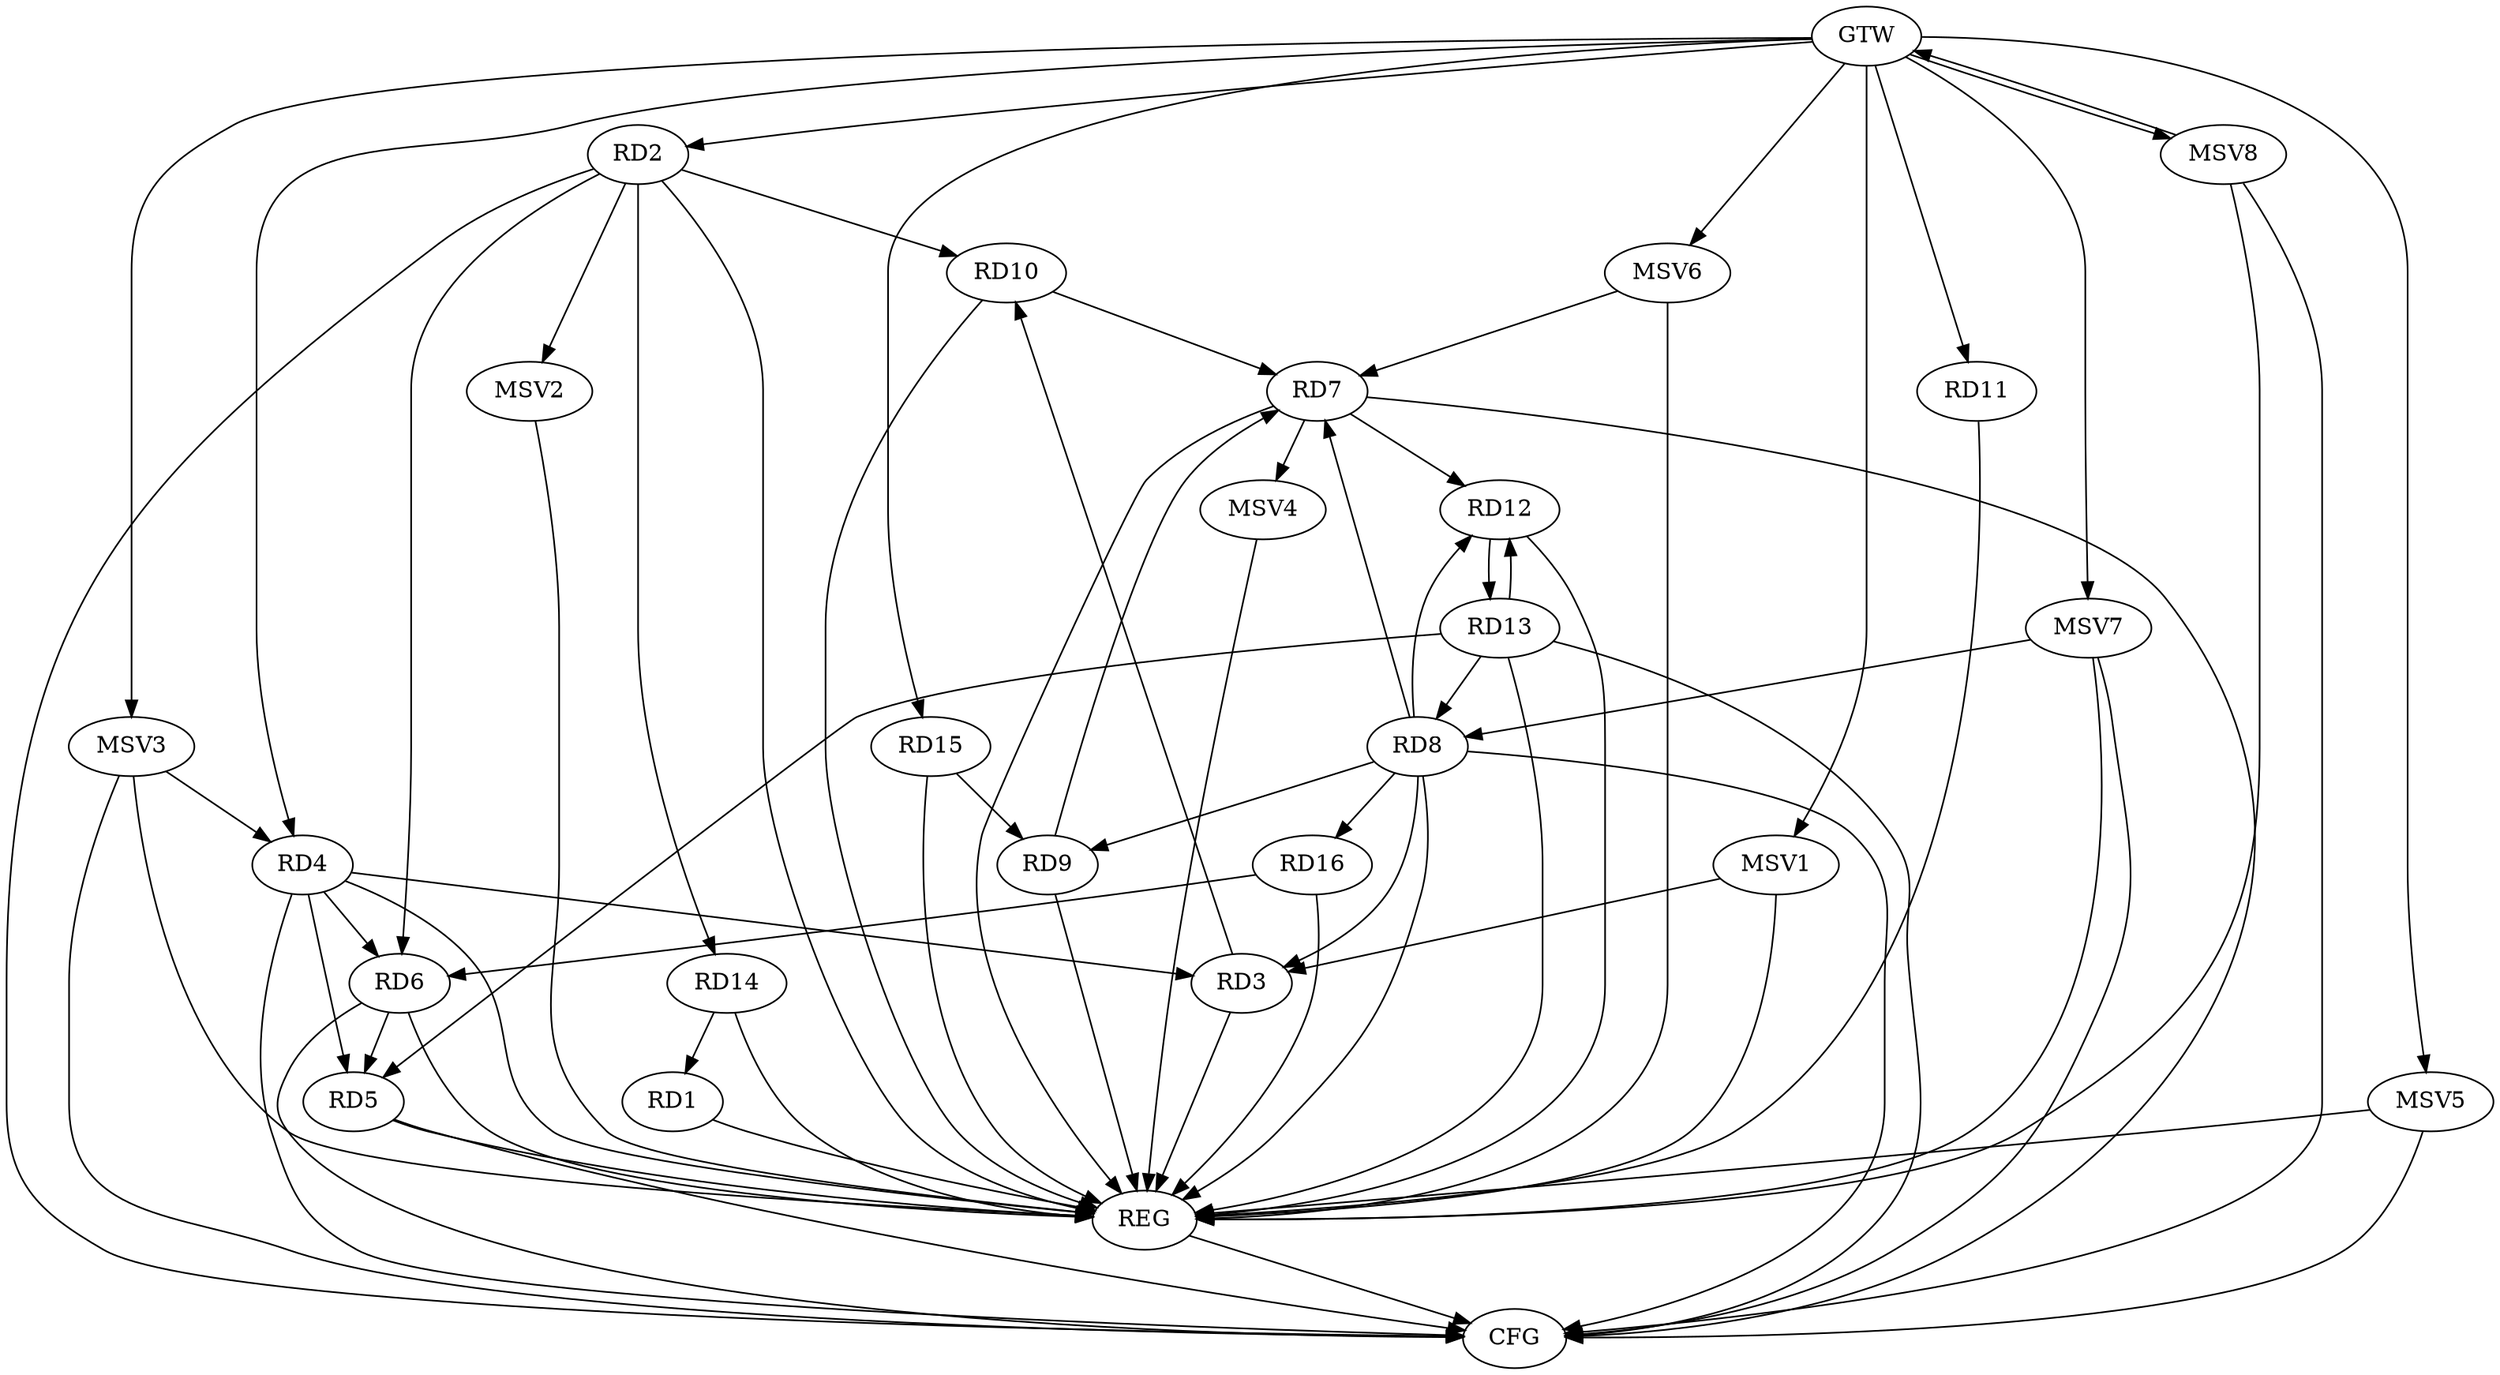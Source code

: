 strict digraph G {
  RD1 [ label="RD1" ];
  RD2 [ label="RD2" ];
  RD3 [ label="RD3" ];
  RD4 [ label="RD4" ];
  RD5 [ label="RD5" ];
  RD6 [ label="RD6" ];
  RD7 [ label="RD7" ];
  RD8 [ label="RD8" ];
  RD9 [ label="RD9" ];
  RD10 [ label="RD10" ];
  RD11 [ label="RD11" ];
  RD12 [ label="RD12" ];
  RD13 [ label="RD13" ];
  RD14 [ label="RD14" ];
  RD15 [ label="RD15" ];
  RD16 [ label="RD16" ];
  GTW [ label="GTW" ];
  REG [ label="REG" ];
  CFG [ label="CFG" ];
  MSV1 [ label="MSV1" ];
  MSV2 [ label="MSV2" ];
  MSV3 [ label="MSV3" ];
  MSV4 [ label="MSV4" ];
  MSV5 [ label="MSV5" ];
  MSV6 [ label="MSV6" ];
  MSV7 [ label="MSV7" ];
  MSV8 [ label="MSV8" ];
  RD14 -> RD1;
  RD2 -> RD6;
  RD2 -> RD10;
  RD2 -> RD14;
  RD4 -> RD3;
  RD8 -> RD3;
  RD3 -> RD10;
  RD4 -> RD5;
  RD4 -> RD6;
  RD6 -> RD5;
  RD13 -> RD5;
  RD16 -> RD6;
  RD8 -> RD7;
  RD9 -> RD7;
  RD10 -> RD7;
  RD7 -> RD12;
  RD8 -> RD9;
  RD8 -> RD12;
  RD13 -> RD8;
  RD8 -> RD16;
  RD15 -> RD9;
  RD12 -> RD13;
  RD13 -> RD12;
  GTW -> RD2;
  GTW -> RD4;
  GTW -> RD11;
  GTW -> RD15;
  RD1 -> REG;
  RD2 -> REG;
  RD3 -> REG;
  RD4 -> REG;
  RD5 -> REG;
  RD6 -> REG;
  RD7 -> REG;
  RD8 -> REG;
  RD9 -> REG;
  RD10 -> REG;
  RD11 -> REG;
  RD12 -> REG;
  RD13 -> REG;
  RD14 -> REG;
  RD15 -> REG;
  RD16 -> REG;
  RD5 -> CFG;
  RD7 -> CFG;
  RD8 -> CFG;
  RD2 -> CFG;
  RD6 -> CFG;
  RD4 -> CFG;
  RD13 -> CFG;
  REG -> CFG;
  MSV1 -> RD3;
  GTW -> MSV1;
  MSV1 -> REG;
  RD2 -> MSV2;
  MSV2 -> REG;
  MSV3 -> RD4;
  GTW -> MSV3;
  MSV3 -> REG;
  MSV3 -> CFG;
  RD7 -> MSV4;
  MSV4 -> REG;
  GTW -> MSV5;
  MSV5 -> REG;
  MSV5 -> CFG;
  MSV6 -> RD7;
  GTW -> MSV6;
  MSV6 -> REG;
  MSV7 -> RD8;
  GTW -> MSV7;
  MSV7 -> REG;
  MSV7 -> CFG;
  MSV8 -> GTW;
  GTW -> MSV8;
  MSV8 -> REG;
  MSV8 -> CFG;
}
